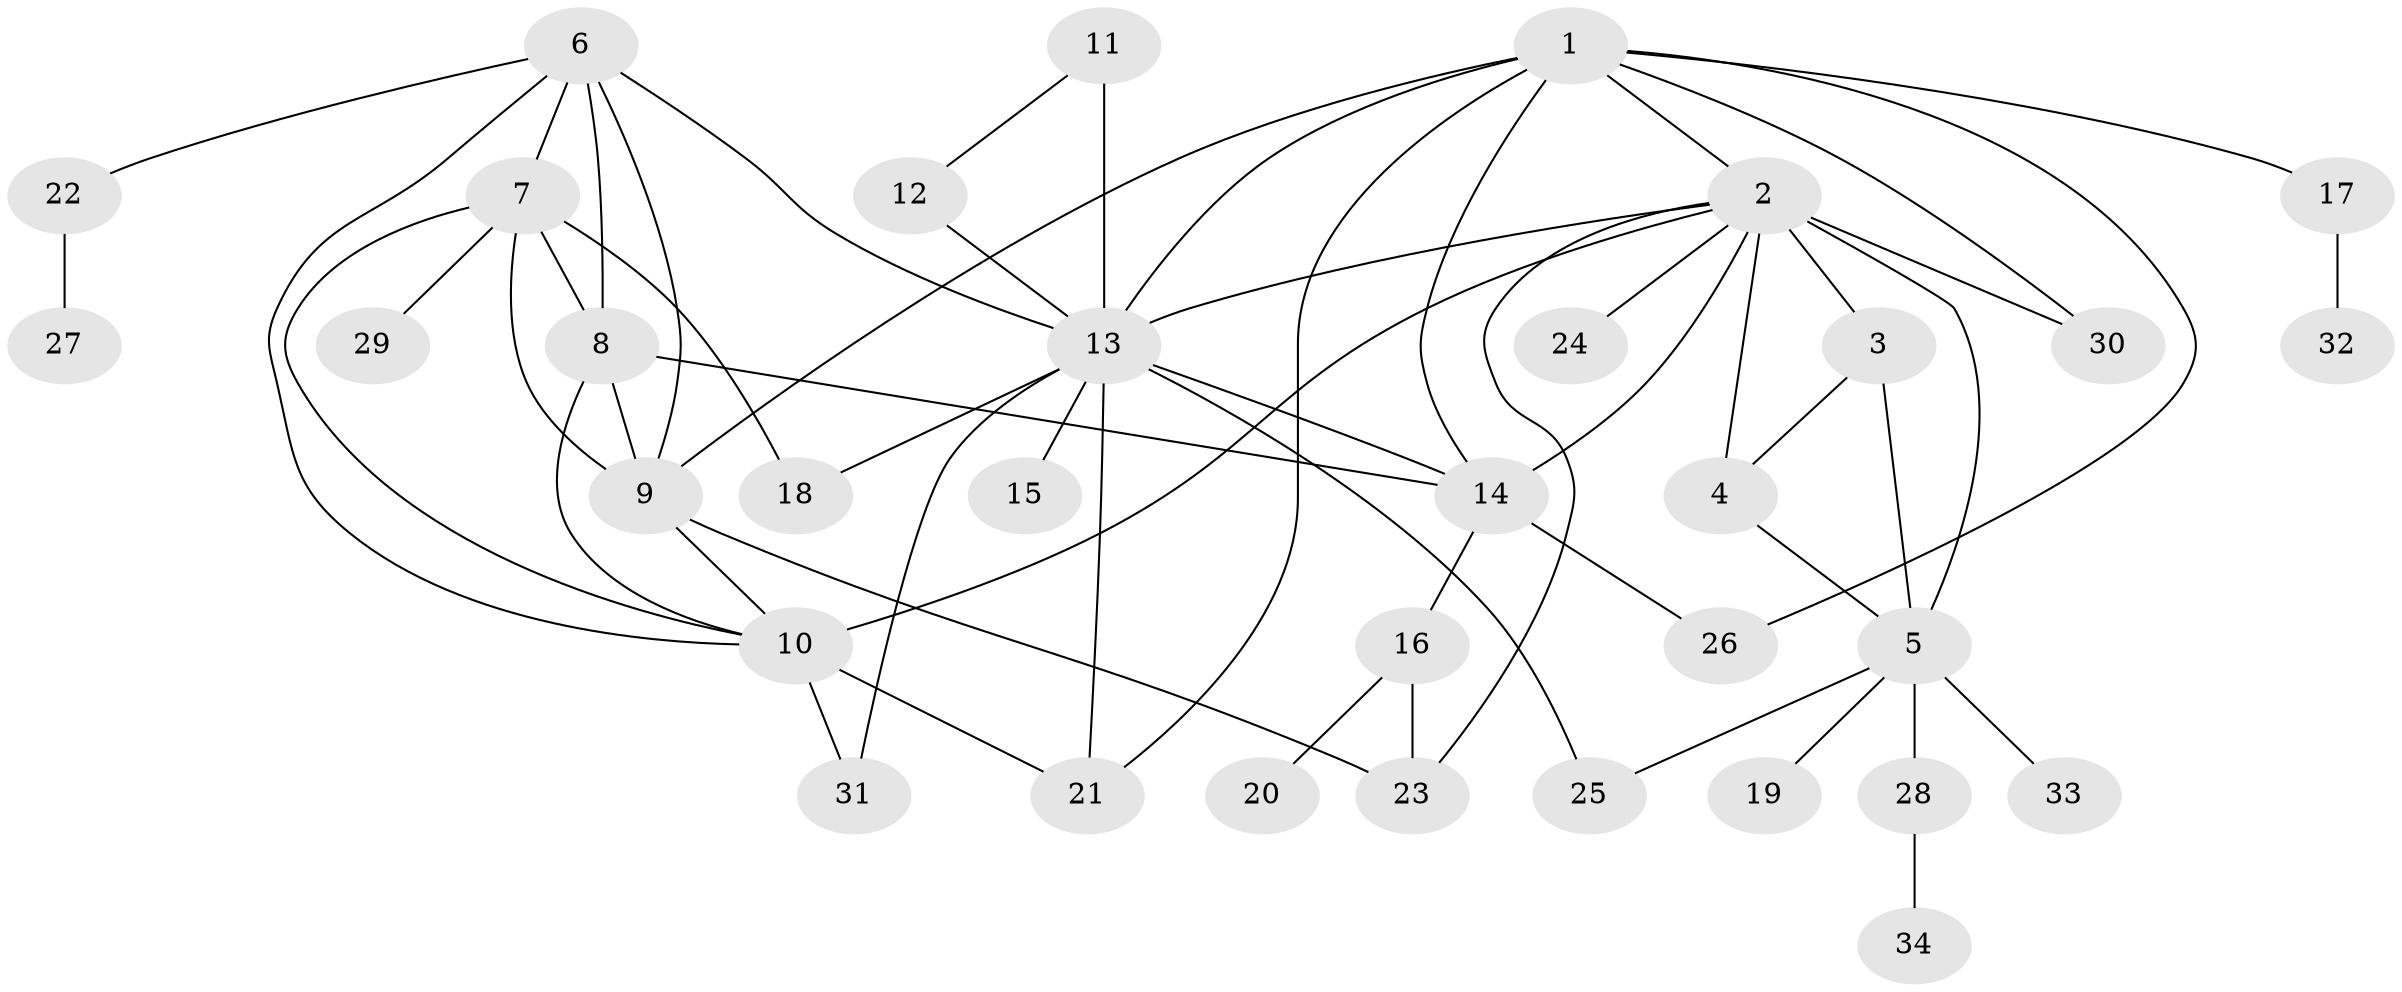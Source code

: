 // original degree distribution, {5: 0.026785714285714284, 6: 0.0625, 11: 0.017857142857142856, 7: 0.026785714285714284, 9: 0.017857142857142856, 8: 0.03571428571428571, 13: 0.008928571428571428, 10: 0.008928571428571428, 16: 0.008928571428571428, 4: 0.026785714285714284, 1: 0.5357142857142857, 2: 0.17857142857142858, 3: 0.044642857142857144}
// Generated by graph-tools (version 1.1) at 2025/52/03/04/25 22:52:29]
// undirected, 34 vertices, 58 edges
graph export_dot {
  node [color=gray90,style=filled];
  1;
  2;
  3;
  4;
  5;
  6;
  7;
  8;
  9;
  10;
  11;
  12;
  13;
  14;
  15;
  16;
  17;
  18;
  19;
  20;
  21;
  22;
  23;
  24;
  25;
  26;
  27;
  28;
  29;
  30;
  31;
  32;
  33;
  34;
  1 -- 2 [weight=1.0];
  1 -- 9 [weight=1.0];
  1 -- 13 [weight=1.0];
  1 -- 14 [weight=1.0];
  1 -- 17 [weight=1.0];
  1 -- 21 [weight=1.0];
  1 -- 26 [weight=1.0];
  1 -- 30 [weight=1.0];
  2 -- 3 [weight=2.0];
  2 -- 4 [weight=5.0];
  2 -- 5 [weight=2.0];
  2 -- 10 [weight=1.0];
  2 -- 13 [weight=1.0];
  2 -- 14 [weight=1.0];
  2 -- 23 [weight=1.0];
  2 -- 24 [weight=1.0];
  2 -- 30 [weight=1.0];
  3 -- 4 [weight=1.0];
  3 -- 5 [weight=1.0];
  4 -- 5 [weight=1.0];
  5 -- 19 [weight=1.0];
  5 -- 25 [weight=1.0];
  5 -- 28 [weight=3.0];
  5 -- 33 [weight=1.0];
  6 -- 7 [weight=1.0];
  6 -- 8 [weight=1.0];
  6 -- 9 [weight=1.0];
  6 -- 10 [weight=1.0];
  6 -- 13 [weight=1.0];
  6 -- 22 [weight=1.0];
  7 -- 8 [weight=1.0];
  7 -- 9 [weight=1.0];
  7 -- 10 [weight=1.0];
  7 -- 18 [weight=7.0];
  7 -- 29 [weight=1.0];
  8 -- 9 [weight=1.0];
  8 -- 10 [weight=1.0];
  8 -- 14 [weight=1.0];
  9 -- 10 [weight=1.0];
  9 -- 23 [weight=2.0];
  10 -- 21 [weight=3.0];
  10 -- 31 [weight=1.0];
  11 -- 12 [weight=1.0];
  11 -- 13 [weight=3.0];
  12 -- 13 [weight=3.0];
  13 -- 14 [weight=2.0];
  13 -- 15 [weight=1.0];
  13 -- 18 [weight=1.0];
  13 -- 21 [weight=2.0];
  13 -- 25 [weight=1.0];
  13 -- 31 [weight=1.0];
  14 -- 16 [weight=1.0];
  14 -- 26 [weight=2.0];
  16 -- 20 [weight=1.0];
  16 -- 23 [weight=1.0];
  17 -- 32 [weight=1.0];
  22 -- 27 [weight=1.0];
  28 -- 34 [weight=1.0];
}
